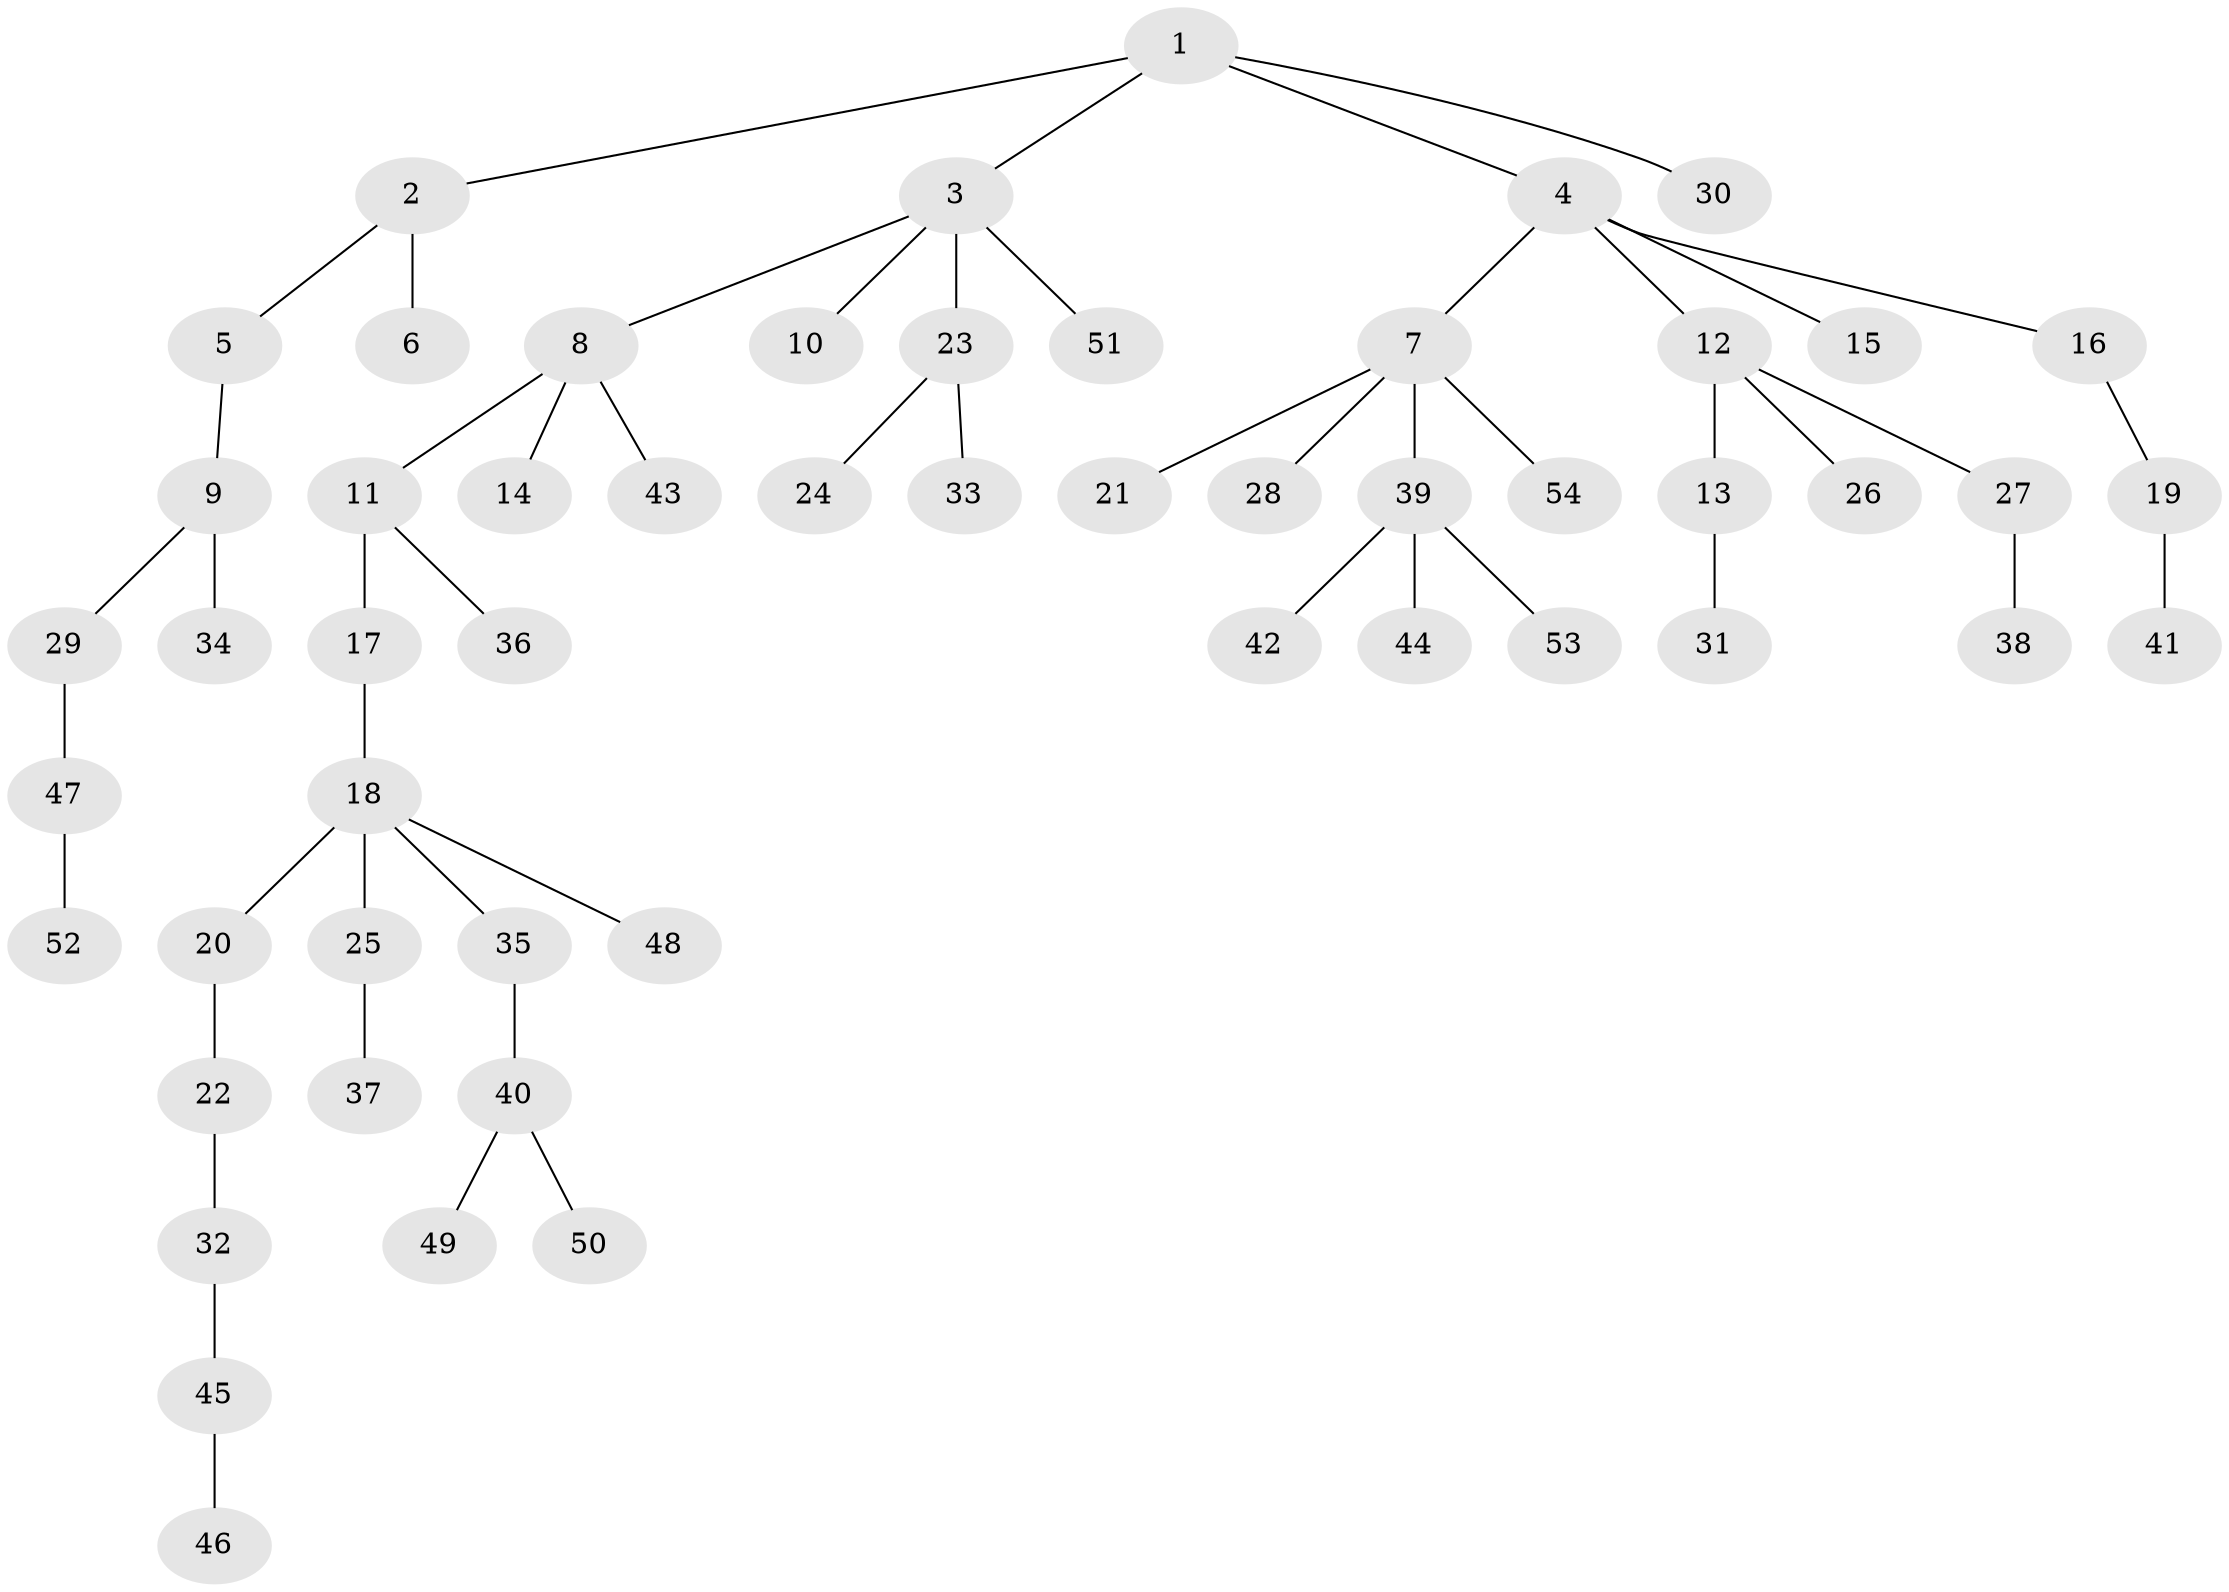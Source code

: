 // coarse degree distribution, {7: 0.05405405405405406, 3: 0.10810810810810811, 4: 0.02702702702702703, 1: 0.5675675675675675, 2: 0.21621621621621623, 5: 0.02702702702702703}
// Generated by graph-tools (version 1.1) at 2025/24/03/03/25 07:24:08]
// undirected, 54 vertices, 53 edges
graph export_dot {
graph [start="1"]
  node [color=gray90,style=filled];
  1;
  2;
  3;
  4;
  5;
  6;
  7;
  8;
  9;
  10;
  11;
  12;
  13;
  14;
  15;
  16;
  17;
  18;
  19;
  20;
  21;
  22;
  23;
  24;
  25;
  26;
  27;
  28;
  29;
  30;
  31;
  32;
  33;
  34;
  35;
  36;
  37;
  38;
  39;
  40;
  41;
  42;
  43;
  44;
  45;
  46;
  47;
  48;
  49;
  50;
  51;
  52;
  53;
  54;
  1 -- 2;
  1 -- 3;
  1 -- 4;
  1 -- 30;
  2 -- 5;
  2 -- 6;
  3 -- 8;
  3 -- 10;
  3 -- 23;
  3 -- 51;
  4 -- 7;
  4 -- 12;
  4 -- 15;
  4 -- 16;
  5 -- 9;
  7 -- 21;
  7 -- 28;
  7 -- 39;
  7 -- 54;
  8 -- 11;
  8 -- 14;
  8 -- 43;
  9 -- 29;
  9 -- 34;
  11 -- 17;
  11 -- 36;
  12 -- 13;
  12 -- 26;
  12 -- 27;
  13 -- 31;
  16 -- 19;
  17 -- 18;
  18 -- 20;
  18 -- 25;
  18 -- 35;
  18 -- 48;
  19 -- 41;
  20 -- 22;
  22 -- 32;
  23 -- 24;
  23 -- 33;
  25 -- 37;
  27 -- 38;
  29 -- 47;
  32 -- 45;
  35 -- 40;
  39 -- 42;
  39 -- 44;
  39 -- 53;
  40 -- 49;
  40 -- 50;
  45 -- 46;
  47 -- 52;
}

